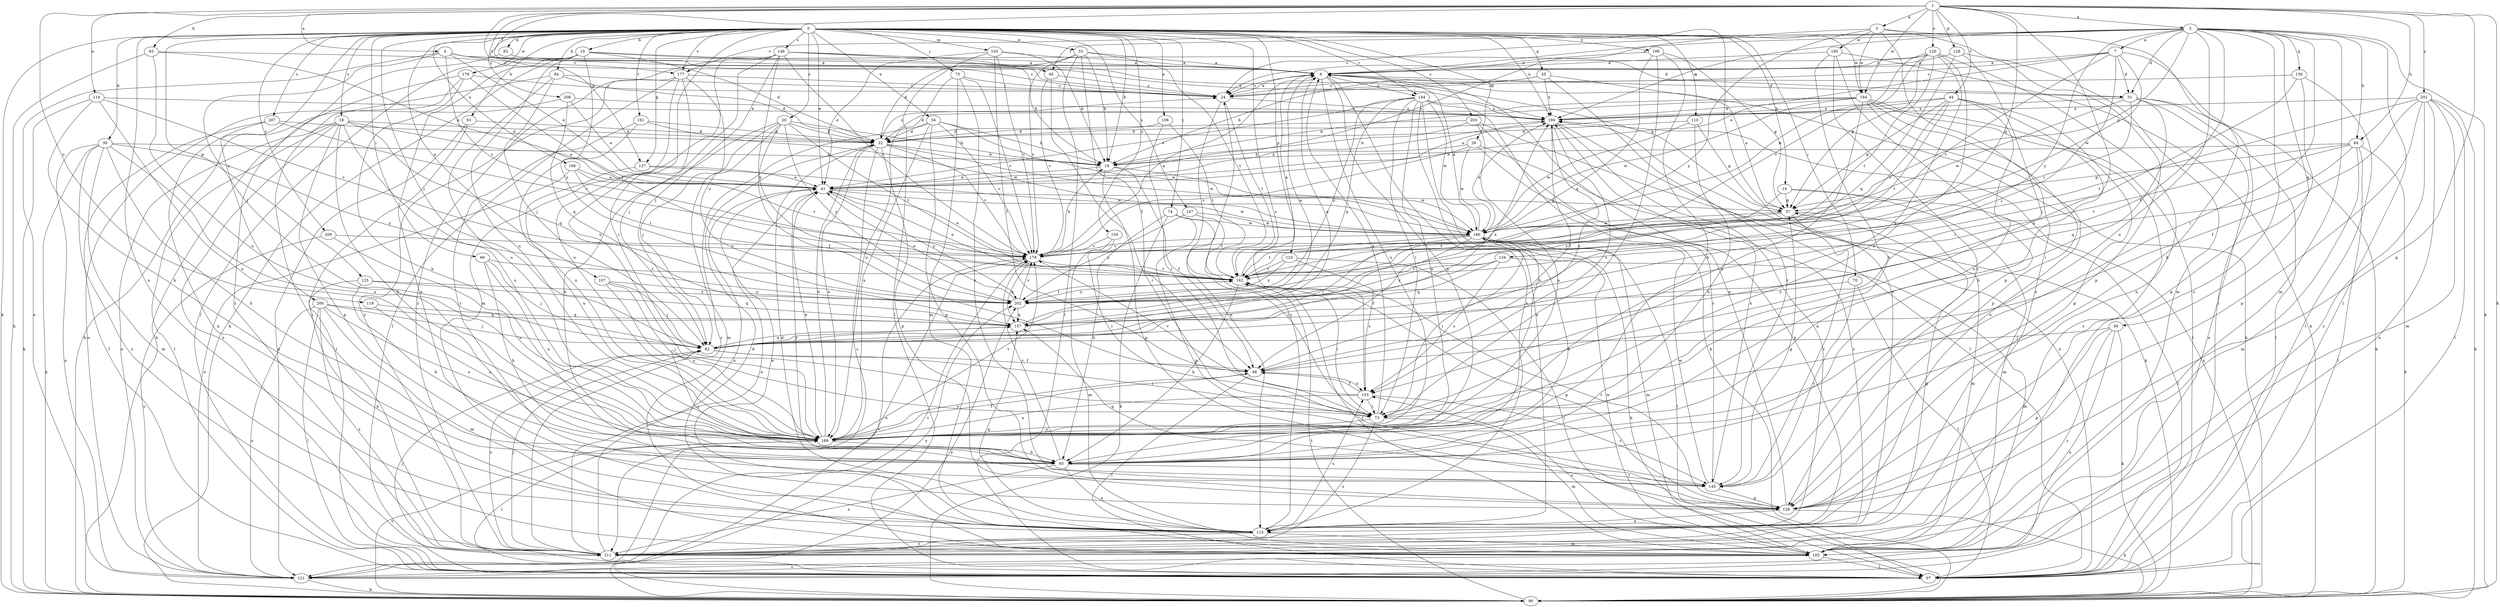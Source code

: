strict digraph  {
0;
1;
2;
3;
4;
7;
8;
10;
14;
16;
18;
20;
24;
26;
30;
31;
32;
33;
34;
41;
44;
45;
48;
55;
56;
57;
61;
63;
64;
65;
66;
70;
73;
74;
75;
82;
83;
84;
90;
97;
103;
105;
106;
107;
110;
113;
114;
118;
120;
121;
123;
125;
127;
128;
129;
134;
136;
137;
144;
145;
147;
148;
150;
153;
161;
162;
166;
169;
177;
178;
179;
184;
185;
186;
194;
199;
200;
201;
202;
203;
207;
208;
209;
211;
0 -> 10  [label=b];
0 -> 14  [label=b];
0 -> 16  [label=b];
0 -> 18  [label=c];
0 -> 20  [label=c];
0 -> 26  [label=d];
0 -> 30  [label=d];
0 -> 33  [label=e];
0 -> 34  [label=e];
0 -> 41  [label=e];
0 -> 55  [label=g];
0 -> 61  [label=h];
0 -> 66  [label=i];
0 -> 70  [label=i];
0 -> 74  [label=j];
0 -> 75  [label=j];
0 -> 82  [label=j];
0 -> 83  [label=k];
0 -> 84  [label=k];
0 -> 90  [label=k];
0 -> 103  [label=m];
0 -> 106  [label=n];
0 -> 107  [label=n];
0 -> 110  [label=n];
0 -> 113  [label=n];
0 -> 123  [label=p];
0 -> 125  [label=p];
0 -> 127  [label=p];
0 -> 144  [label=r];
0 -> 147  [label=s];
0 -> 148  [label=s];
0 -> 150  [label=s];
0 -> 153  [label=s];
0 -> 161  [label=t];
0 -> 166  [label=u];
0 -> 169  [label=u];
0 -> 177  [label=v];
0 -> 179  [label=w];
0 -> 184  [label=w];
0 -> 194  [label=x];
0 -> 199  [label=y];
0 -> 200  [label=y];
0 -> 203  [label=z];
0 -> 207  [label=z];
0 -> 208  [label=z];
0 -> 209  [label=z];
0 -> 211  [label=z];
1 -> 2  [label=a];
1 -> 3  [label=a];
1 -> 4  [label=a];
1 -> 24  [label=c];
1 -> 44  [label=f];
1 -> 45  [label=f];
1 -> 63  [label=h];
1 -> 64  [label=h];
1 -> 90  [label=k];
1 -> 114  [label=o];
1 -> 118  [label=o];
1 -> 120  [label=o];
1 -> 127  [label=p];
1 -> 128  [label=p];
1 -> 129  [label=p];
1 -> 134  [label=q];
1 -> 169  [label=u];
1 -> 184  [label=w];
1 -> 201  [label=y];
2 -> 7  [label=a];
2 -> 8  [label=a];
2 -> 24  [label=c];
2 -> 31  [label=d];
2 -> 45  [label=f];
2 -> 48  [label=f];
2 -> 56  [label=g];
2 -> 57  [label=g];
2 -> 64  [label=h];
2 -> 73  [label=i];
2 -> 90  [label=k];
2 -> 97  [label=l];
2 -> 105  [label=m];
2 -> 136  [label=q];
2 -> 169  [label=u];
2 -> 177  [label=v];
2 -> 194  [label=x];
2 -> 202  [label=y];
2 -> 211  [label=z];
3 -> 41  [label=e];
3 -> 97  [label=l];
3 -> 105  [label=m];
3 -> 184  [label=w];
3 -> 185  [label=w];
3 -> 202  [label=y];
3 -> 211  [label=z];
4 -> 24  [label=c];
4 -> 31  [label=d];
4 -> 41  [label=e];
4 -> 82  [label=j];
4 -> 121  [label=o];
4 -> 177  [label=v];
4 -> 178  [label=v];
7 -> 8  [label=a];
7 -> 24  [label=c];
7 -> 31  [label=d];
7 -> 41  [label=e];
7 -> 65  [label=h];
7 -> 82  [label=j];
7 -> 178  [label=v];
7 -> 186  [label=w];
8 -> 24  [label=c];
8 -> 31  [label=d];
8 -> 65  [label=h];
8 -> 113  [label=n];
8 -> 144  [label=r];
8 -> 169  [label=u];
10 -> 8  [label=a];
10 -> 32  [label=d];
10 -> 90  [label=k];
10 -> 97  [label=l];
10 -> 113  [label=n];
10 -> 169  [label=u];
10 -> 194  [label=x];
10 -> 202  [label=y];
14 -> 57  [label=g];
14 -> 97  [label=l];
14 -> 105  [label=m];
14 -> 202  [label=y];
16 -> 41  [label=e];
16 -> 48  [label=f];
16 -> 129  [label=p];
16 -> 186  [label=w];
18 -> 32  [label=d];
18 -> 41  [label=e];
18 -> 65  [label=h];
18 -> 97  [label=l];
18 -> 121  [label=o];
18 -> 129  [label=p];
18 -> 137  [label=q];
18 -> 169  [label=u];
18 -> 211  [label=z];
20 -> 16  [label=b];
20 -> 32  [label=d];
20 -> 48  [label=f];
20 -> 65  [label=h];
20 -> 82  [label=j];
20 -> 105  [label=m];
20 -> 162  [label=t];
20 -> 202  [label=y];
24 -> 8  [label=a];
24 -> 113  [label=n];
24 -> 162  [label=t];
24 -> 194  [label=x];
26 -> 16  [label=b];
26 -> 113  [label=n];
26 -> 178  [label=v];
26 -> 186  [label=w];
26 -> 211  [label=z];
30 -> 16  [label=b];
30 -> 65  [label=h];
30 -> 90  [label=k];
30 -> 105  [label=m];
30 -> 121  [label=o];
30 -> 169  [label=u];
30 -> 202  [label=y];
30 -> 211  [label=z];
31 -> 73  [label=i];
31 -> 90  [label=k];
31 -> 97  [label=l];
31 -> 121  [label=o];
31 -> 178  [label=v];
31 -> 186  [label=w];
31 -> 194  [label=x];
32 -> 16  [label=b];
32 -> 24  [label=c];
32 -> 129  [label=p];
32 -> 169  [label=u];
32 -> 178  [label=v];
32 -> 186  [label=w];
32 -> 211  [label=z];
33 -> 8  [label=a];
33 -> 16  [label=b];
33 -> 32  [label=d];
33 -> 48  [label=f];
33 -> 97  [label=l];
33 -> 162  [label=t];
33 -> 178  [label=v];
34 -> 16  [label=b];
34 -> 32  [label=d];
34 -> 129  [label=p];
34 -> 169  [label=u];
34 -> 178  [label=v];
34 -> 186  [label=w];
34 -> 211  [label=z];
41 -> 57  [label=g];
41 -> 113  [label=n];
41 -> 145  [label=r];
41 -> 186  [label=w];
41 -> 194  [label=x];
41 -> 202  [label=y];
44 -> 41  [label=e];
44 -> 57  [label=g];
44 -> 65  [label=h];
44 -> 129  [label=p];
44 -> 162  [label=t];
44 -> 169  [label=u];
44 -> 178  [label=v];
44 -> 194  [label=x];
45 -> 24  [label=c];
45 -> 145  [label=r];
45 -> 178  [label=v];
48 -> 97  [label=l];
48 -> 153  [label=s];
48 -> 169  [label=u];
48 -> 194  [label=x];
55 -> 16  [label=b];
55 -> 24  [label=c];
55 -> 90  [label=k];
55 -> 145  [label=r];
55 -> 194  [label=x];
56 -> 82  [label=j];
56 -> 90  [label=k];
56 -> 121  [label=o];
56 -> 129  [label=p];
56 -> 211  [label=z];
57 -> 8  [label=a];
57 -> 105  [label=m];
57 -> 145  [label=r];
57 -> 162  [label=t];
57 -> 186  [label=w];
61 -> 32  [label=d];
61 -> 97  [label=l];
61 -> 121  [label=o];
63 -> 8  [label=a];
63 -> 41  [label=e];
63 -> 90  [label=k];
63 -> 169  [label=u];
64 -> 16  [label=b];
64 -> 57  [label=g];
64 -> 90  [label=k];
64 -> 97  [label=l];
64 -> 105  [label=m];
64 -> 137  [label=q];
64 -> 162  [label=t];
65 -> 82  [label=j];
65 -> 113  [label=n];
65 -> 145  [label=r];
65 -> 178  [label=v];
65 -> 211  [label=z];
66 -> 65  [label=h];
66 -> 82  [label=j];
66 -> 162  [label=t];
66 -> 169  [label=u];
70 -> 97  [label=l];
70 -> 145  [label=r];
70 -> 202  [label=y];
73 -> 8  [label=a];
73 -> 105  [label=m];
73 -> 169  [label=u];
73 -> 211  [label=z];
74 -> 65  [label=h];
74 -> 73  [label=i];
74 -> 90  [label=k];
74 -> 129  [label=p];
74 -> 186  [label=w];
75 -> 24  [label=c];
75 -> 105  [label=m];
75 -> 145  [label=r];
75 -> 169  [label=u];
75 -> 178  [label=v];
82 -> 8  [label=a];
82 -> 48  [label=f];
82 -> 73  [label=i];
82 -> 137  [label=q];
82 -> 194  [label=x];
82 -> 211  [label=z];
83 -> 8  [label=a];
83 -> 211  [label=z];
84 -> 24  [label=c];
84 -> 32  [label=d];
84 -> 82  [label=j];
84 -> 90  [label=k];
84 -> 169  [label=u];
90 -> 162  [label=t];
90 -> 169  [label=u];
90 -> 178  [label=v];
90 -> 194  [label=x];
90 -> 202  [label=y];
97 -> 82  [label=j];
97 -> 194  [label=x];
103 -> 8  [label=a];
103 -> 16  [label=b];
103 -> 41  [label=e];
103 -> 48  [label=f];
103 -> 97  [label=l];
103 -> 178  [label=v];
105 -> 97  [label=l];
105 -> 121  [label=o];
105 -> 153  [label=s];
105 -> 162  [label=t];
105 -> 186  [label=w];
106 -> 32  [label=d];
106 -> 73  [label=i];
106 -> 162  [label=t];
107 -> 73  [label=i];
107 -> 82  [label=j];
107 -> 169  [label=u];
107 -> 202  [label=y];
110 -> 32  [label=d];
110 -> 57  [label=g];
110 -> 65  [label=h];
110 -> 186  [label=w];
113 -> 24  [label=c];
113 -> 32  [label=d];
113 -> 41  [label=e];
113 -> 105  [label=m];
113 -> 137  [label=q];
113 -> 153  [label=s];
113 -> 211  [label=z];
114 -> 65  [label=h];
114 -> 90  [label=k];
114 -> 169  [label=u];
114 -> 178  [label=v];
114 -> 194  [label=x];
118 -> 137  [label=q];
118 -> 169  [label=u];
120 -> 8  [label=a];
120 -> 24  [label=c];
120 -> 57  [label=g];
120 -> 113  [label=n];
120 -> 153  [label=s];
120 -> 162  [label=t];
120 -> 169  [label=u];
120 -> 178  [label=v];
120 -> 186  [label=w];
121 -> 90  [label=k];
121 -> 178  [label=v];
121 -> 202  [label=y];
123 -> 97  [label=l];
123 -> 153  [label=s];
123 -> 162  [label=t];
123 -> 202  [label=y];
125 -> 65  [label=h];
125 -> 113  [label=n];
125 -> 137  [label=q];
125 -> 202  [label=y];
127 -> 41  [label=e];
127 -> 169  [label=u];
127 -> 186  [label=w];
128 -> 8  [label=a];
128 -> 73  [label=i];
128 -> 129  [label=p];
128 -> 137  [label=q];
129 -> 8  [label=a];
129 -> 90  [label=k];
129 -> 113  [label=n];
129 -> 162  [label=t];
134 -> 105  [label=m];
134 -> 137  [label=q];
134 -> 153  [label=s];
134 -> 162  [label=t];
134 -> 202  [label=y];
136 -> 24  [label=c];
136 -> 82  [label=j];
136 -> 97  [label=l];
136 -> 129  [label=p];
137 -> 8  [label=a];
137 -> 82  [label=j];
144 -> 41  [label=e];
144 -> 65  [label=h];
144 -> 73  [label=i];
144 -> 90  [label=k];
144 -> 113  [label=n];
144 -> 137  [label=q];
144 -> 169  [label=u];
144 -> 186  [label=w];
144 -> 194  [label=x];
144 -> 202  [label=y];
145 -> 57  [label=g];
145 -> 129  [label=p];
145 -> 137  [label=q];
145 -> 186  [label=w];
145 -> 194  [label=x];
147 -> 162  [label=t];
147 -> 186  [label=w];
147 -> 202  [label=y];
148 -> 8  [label=a];
148 -> 16  [label=b];
148 -> 57  [label=g];
148 -> 73  [label=i];
148 -> 82  [label=j];
148 -> 105  [label=m];
148 -> 178  [label=v];
148 -> 202  [label=y];
148 -> 211  [label=z];
150 -> 73  [label=i];
150 -> 105  [label=m];
150 -> 178  [label=v];
153 -> 48  [label=f];
153 -> 73  [label=i];
153 -> 145  [label=r];
153 -> 169  [label=u];
153 -> 178  [label=v];
161 -> 32  [label=d];
161 -> 145  [label=r];
161 -> 169  [label=u];
161 -> 186  [label=w];
162 -> 8  [label=a];
162 -> 41  [label=e];
162 -> 65  [label=h];
162 -> 73  [label=i];
162 -> 129  [label=p];
162 -> 202  [label=y];
166 -> 41  [label=e];
166 -> 121  [label=o];
166 -> 162  [label=t];
166 -> 178  [label=v];
169 -> 32  [label=d];
169 -> 41  [label=e];
169 -> 48  [label=f];
169 -> 65  [label=h];
169 -> 97  [label=l];
169 -> 178  [label=v];
177 -> 24  [label=c];
177 -> 82  [label=j];
177 -> 97  [label=l];
177 -> 169  [label=u];
177 -> 202  [label=y];
177 -> 211  [label=z];
178 -> 8  [label=a];
178 -> 16  [label=b];
178 -> 41  [label=e];
178 -> 121  [label=o];
178 -> 137  [label=q];
178 -> 162  [label=t];
179 -> 24  [label=c];
179 -> 65  [label=h];
179 -> 90  [label=k];
179 -> 162  [label=t];
179 -> 211  [label=z];
184 -> 16  [label=b];
184 -> 32  [label=d];
184 -> 97  [label=l];
184 -> 113  [label=n];
184 -> 129  [label=p];
184 -> 169  [label=u];
184 -> 186  [label=w];
184 -> 194  [label=x];
184 -> 211  [label=z];
185 -> 8  [label=a];
185 -> 65  [label=h];
185 -> 90  [label=k];
185 -> 129  [label=p];
185 -> 145  [label=r];
186 -> 8  [label=a];
186 -> 48  [label=f];
186 -> 65  [label=h];
186 -> 73  [label=i];
186 -> 82  [label=j];
186 -> 90  [label=k];
186 -> 97  [label=l];
186 -> 105  [label=m];
186 -> 162  [label=t];
186 -> 178  [label=v];
186 -> 194  [label=x];
194 -> 32  [label=d];
194 -> 48  [label=f];
194 -> 97  [label=l];
194 -> 113  [label=n];
194 -> 153  [label=s];
199 -> 8  [label=a];
199 -> 57  [label=g];
199 -> 65  [label=h];
199 -> 73  [label=i];
199 -> 137  [label=q];
200 -> 82  [label=j];
200 -> 97  [label=l];
200 -> 105  [label=m];
200 -> 121  [label=o];
200 -> 137  [label=q];
200 -> 169  [label=u];
200 -> 211  [label=z];
201 -> 48  [label=f];
201 -> 90  [label=k];
201 -> 97  [label=l];
201 -> 105  [label=m];
201 -> 121  [label=o];
201 -> 129  [label=p];
201 -> 162  [label=t];
201 -> 194  [label=x];
201 -> 211  [label=z];
202 -> 41  [label=e];
202 -> 137  [label=q];
202 -> 162  [label=t];
202 -> 178  [label=v];
203 -> 16  [label=b];
203 -> 32  [label=d];
203 -> 90  [label=k];
203 -> 145  [label=r];
203 -> 169  [label=u];
207 -> 32  [label=d];
207 -> 97  [label=l];
207 -> 113  [label=n];
207 -> 178  [label=v];
208 -> 41  [label=e];
208 -> 121  [label=o];
208 -> 137  [label=q];
208 -> 194  [label=x];
209 -> 121  [label=o];
209 -> 169  [label=u];
209 -> 178  [label=v];
211 -> 32  [label=d];
211 -> 41  [label=e];
211 -> 57  [label=g];
211 -> 82  [label=j];
}
